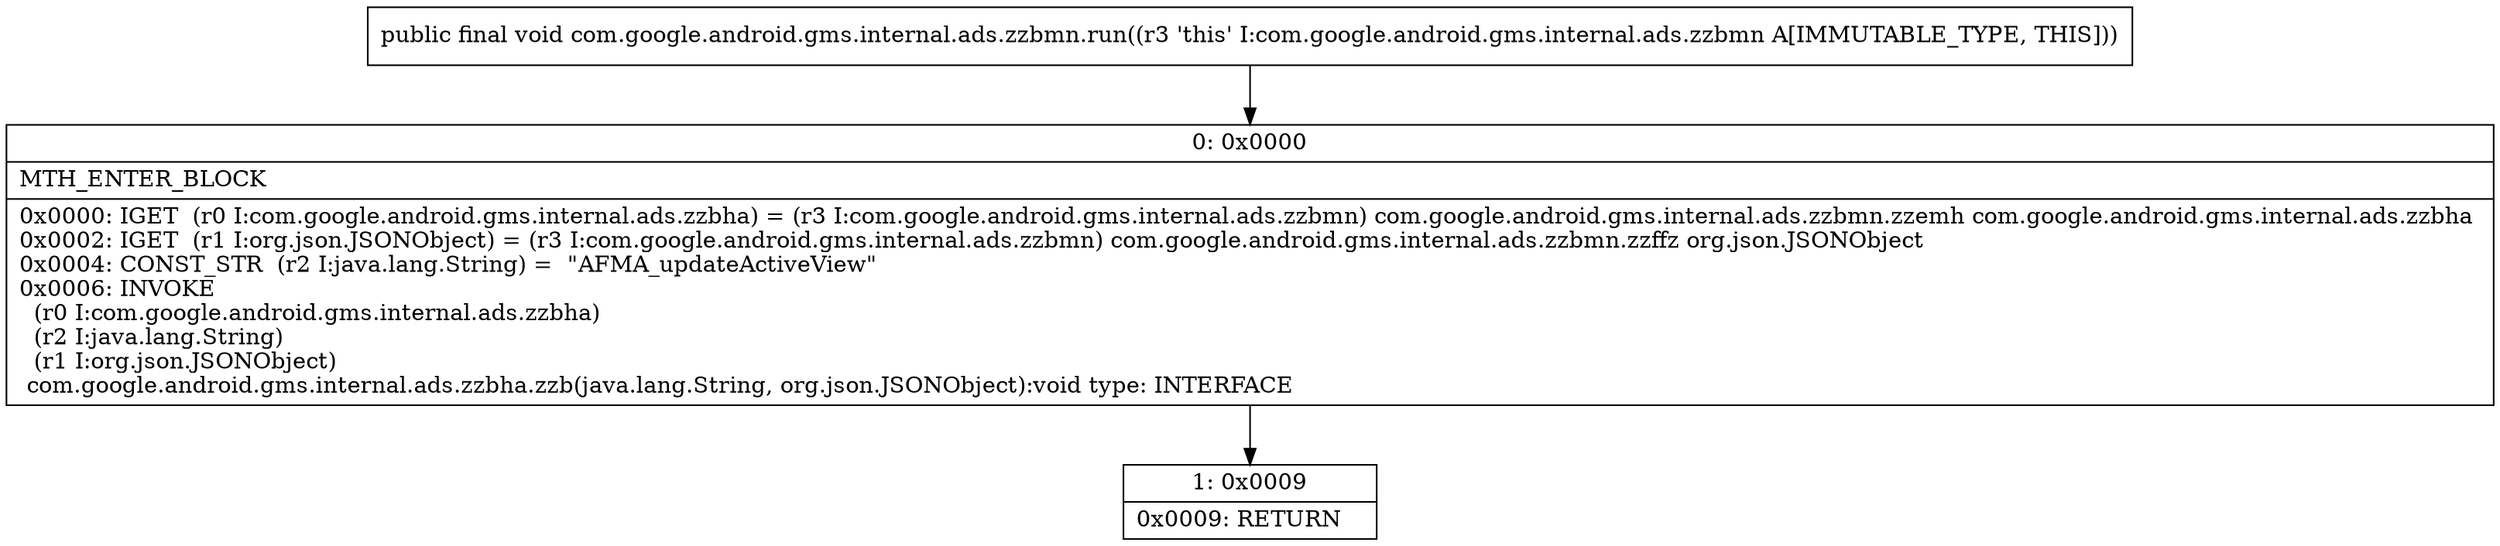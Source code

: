digraph "CFG forcom.google.android.gms.internal.ads.zzbmn.run()V" {
Node_0 [shape=record,label="{0\:\ 0x0000|MTH_ENTER_BLOCK\l|0x0000: IGET  (r0 I:com.google.android.gms.internal.ads.zzbha) = (r3 I:com.google.android.gms.internal.ads.zzbmn) com.google.android.gms.internal.ads.zzbmn.zzemh com.google.android.gms.internal.ads.zzbha \l0x0002: IGET  (r1 I:org.json.JSONObject) = (r3 I:com.google.android.gms.internal.ads.zzbmn) com.google.android.gms.internal.ads.zzbmn.zzffz org.json.JSONObject \l0x0004: CONST_STR  (r2 I:java.lang.String) =  \"AFMA_updateActiveView\" \l0x0006: INVOKE  \l  (r0 I:com.google.android.gms.internal.ads.zzbha)\l  (r2 I:java.lang.String)\l  (r1 I:org.json.JSONObject)\l com.google.android.gms.internal.ads.zzbha.zzb(java.lang.String, org.json.JSONObject):void type: INTERFACE \l}"];
Node_1 [shape=record,label="{1\:\ 0x0009|0x0009: RETURN   \l}"];
MethodNode[shape=record,label="{public final void com.google.android.gms.internal.ads.zzbmn.run((r3 'this' I:com.google.android.gms.internal.ads.zzbmn A[IMMUTABLE_TYPE, THIS])) }"];
MethodNode -> Node_0;
Node_0 -> Node_1;
}

